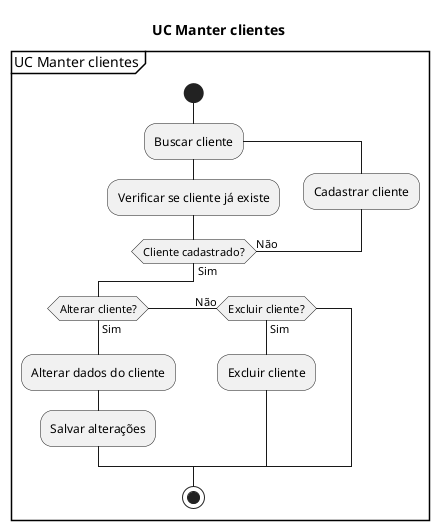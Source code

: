 @startuml

skinparam ArrowHeadColor none

title UC Manter clientes
group UC Manter clientes
    start
    repeat :Buscar cliente;
    :Verificar se cliente já existe;
    backward :Cadastrar cliente;
    repeat while (Cliente cadastrado?) is (Não) not (Sim)

    if (Alterar cliente?) then (Sim)
        :Alterar dados do cliente;
        :Salvar alterações;
    (Não) elseif  (Excluir cliente?) then (Sim)
        :Excluir cliente;
    endif
    stop
end group

@enduml